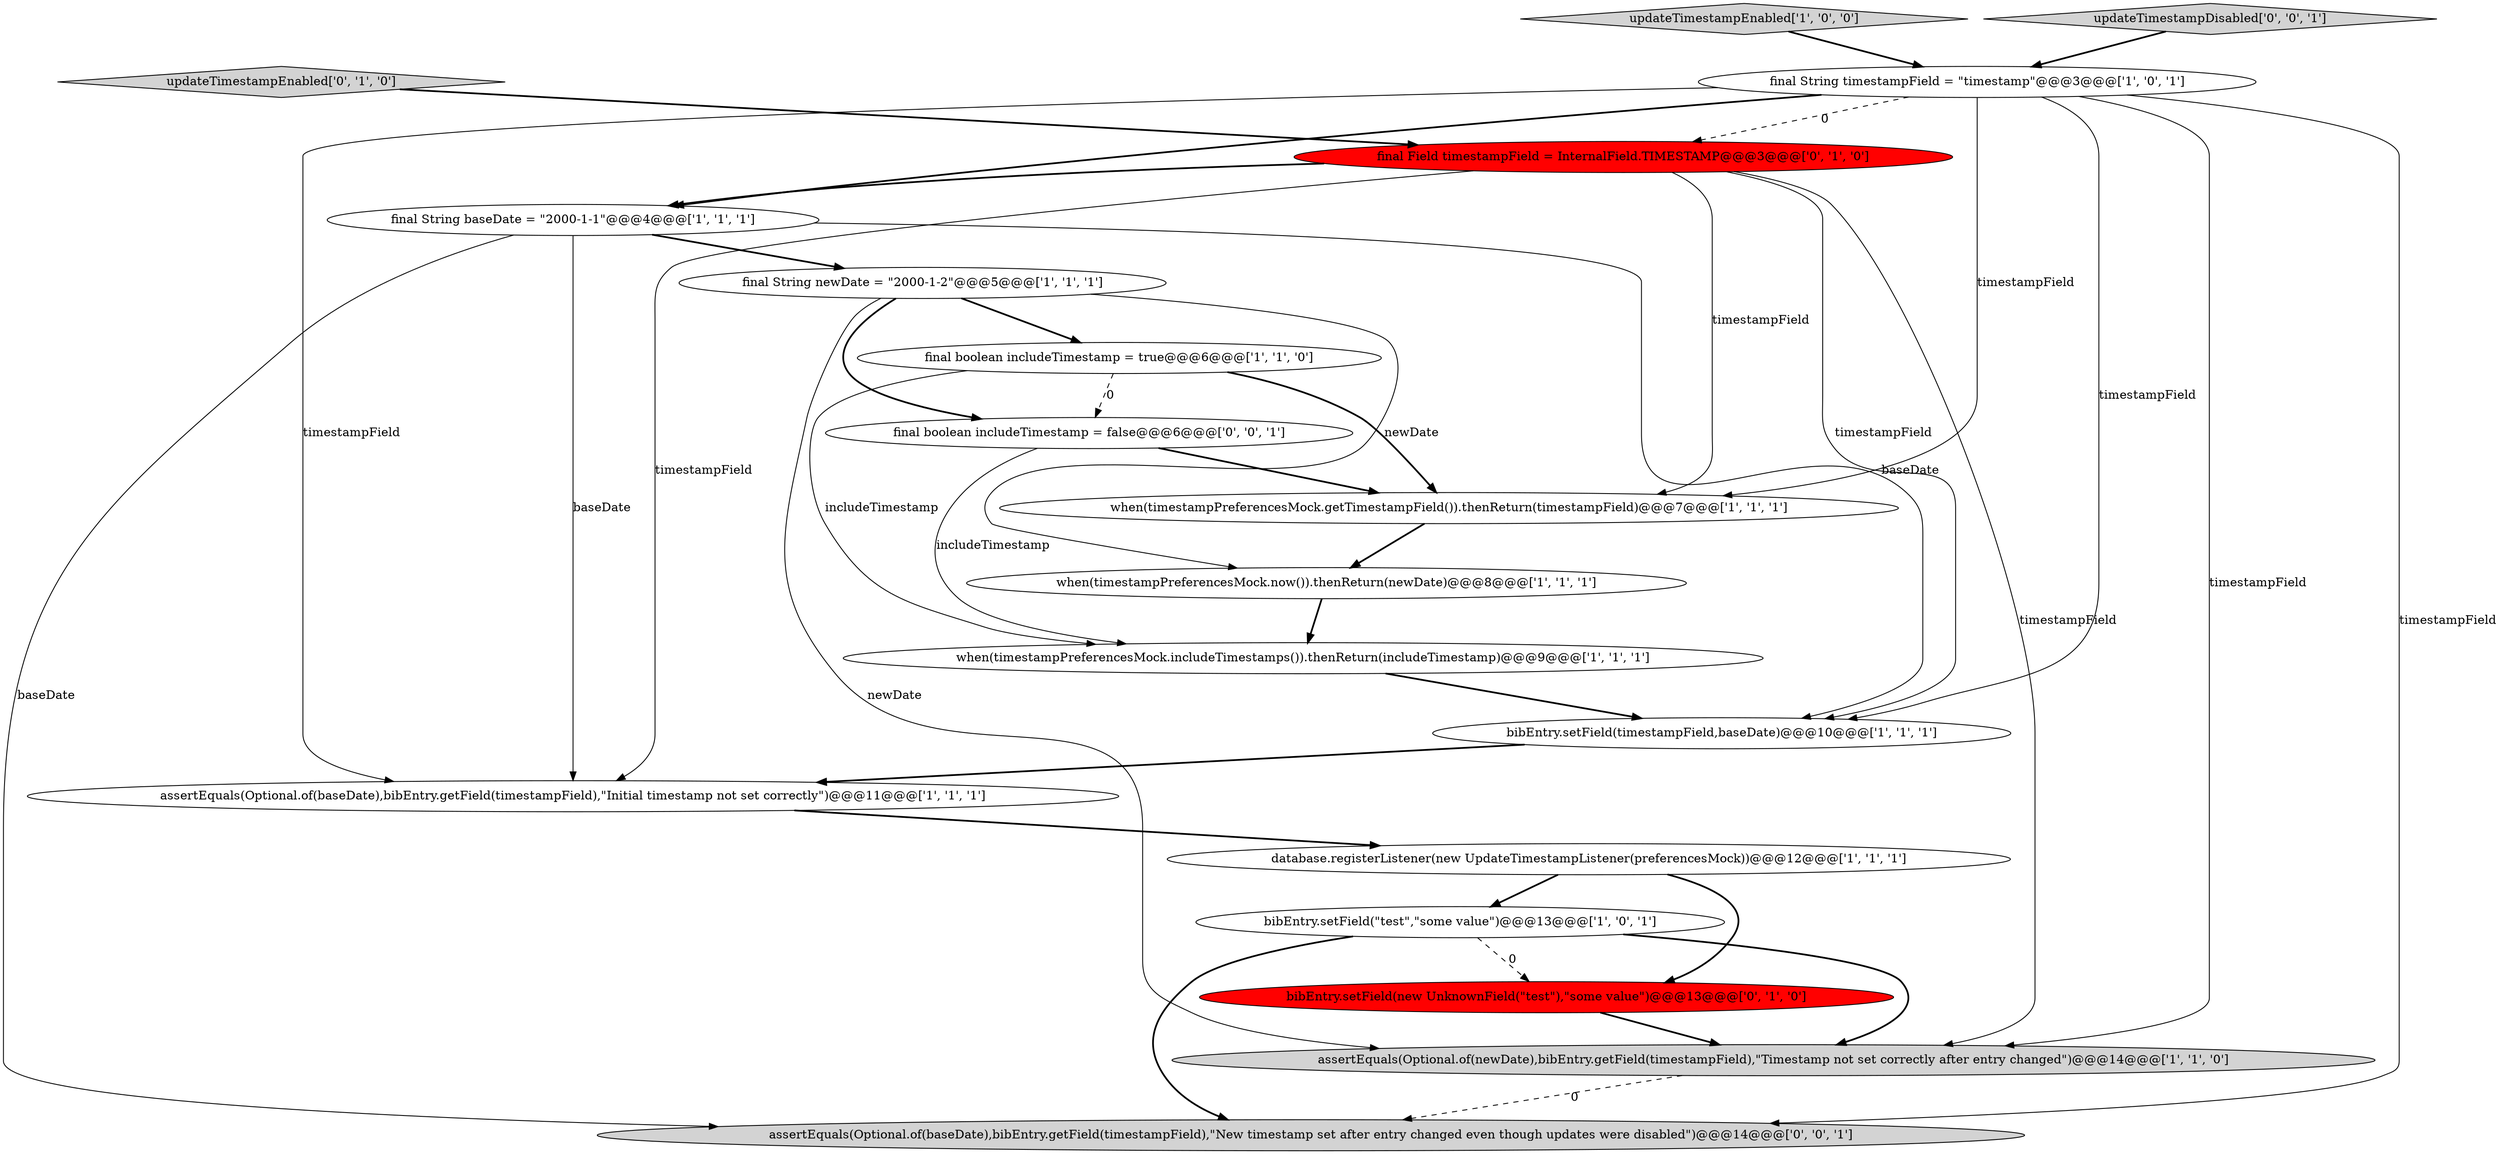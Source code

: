 digraph {
6 [style = filled, label = "assertEquals(Optional.of(newDate),bibEntry.getField(timestampField),\"Timestamp not set correctly after entry changed\")@@@14@@@['1', '1', '0']", fillcolor = lightgray, shape = ellipse image = "AAA0AAABBB1BBB"];
5 [style = filled, label = "database.registerListener(new UpdateTimestampListener(preferencesMock))@@@12@@@['1', '1', '1']", fillcolor = white, shape = ellipse image = "AAA0AAABBB1BBB"];
7 [style = filled, label = "final String baseDate = \"2000-1-1\"@@@4@@@['1', '1', '1']", fillcolor = white, shape = ellipse image = "AAA0AAABBB1BBB"];
4 [style = filled, label = "final String newDate = \"2000-1-2\"@@@5@@@['1', '1', '1']", fillcolor = white, shape = ellipse image = "AAA0AAABBB1BBB"];
8 [style = filled, label = "when(timestampPreferencesMock.getTimestampField()).thenReturn(timestampField)@@@7@@@['1', '1', '1']", fillcolor = white, shape = ellipse image = "AAA0AAABBB1BBB"];
9 [style = filled, label = "final String timestampField = \"timestamp\"@@@3@@@['1', '0', '1']", fillcolor = white, shape = ellipse image = "AAA0AAABBB1BBB"];
13 [style = filled, label = "bibEntry.setField(new UnknownField(\"test\"),\"some value\")@@@13@@@['0', '1', '0']", fillcolor = red, shape = ellipse image = "AAA1AAABBB2BBB"];
0 [style = filled, label = "when(timestampPreferencesMock.now()).thenReturn(newDate)@@@8@@@['1', '1', '1']", fillcolor = white, shape = ellipse image = "AAA0AAABBB1BBB"];
12 [style = filled, label = "updateTimestampEnabled['1', '0', '0']", fillcolor = lightgray, shape = diamond image = "AAA0AAABBB1BBB"];
17 [style = filled, label = "assertEquals(Optional.of(baseDate),bibEntry.getField(timestampField),\"New timestamp set after entry changed even though updates were disabled\")@@@14@@@['0', '0', '1']", fillcolor = lightgray, shape = ellipse image = "AAA0AAABBB3BBB"];
16 [style = filled, label = "updateTimestampDisabled['0', '0', '1']", fillcolor = lightgray, shape = diamond image = "AAA0AAABBB3BBB"];
1 [style = filled, label = "bibEntry.setField(\"test\",\"some value\")@@@13@@@['1', '0', '1']", fillcolor = white, shape = ellipse image = "AAA0AAABBB1BBB"];
15 [style = filled, label = "updateTimestampEnabled['0', '1', '0']", fillcolor = lightgray, shape = diamond image = "AAA0AAABBB2BBB"];
3 [style = filled, label = "bibEntry.setField(timestampField,baseDate)@@@10@@@['1', '1', '1']", fillcolor = white, shape = ellipse image = "AAA0AAABBB1BBB"];
18 [style = filled, label = "final boolean includeTimestamp = false@@@6@@@['0', '0', '1']", fillcolor = white, shape = ellipse image = "AAA0AAABBB3BBB"];
11 [style = filled, label = "final boolean includeTimestamp = true@@@6@@@['1', '1', '0']", fillcolor = white, shape = ellipse image = "AAA0AAABBB1BBB"];
2 [style = filled, label = "when(timestampPreferencesMock.includeTimestamps()).thenReturn(includeTimestamp)@@@9@@@['1', '1', '1']", fillcolor = white, shape = ellipse image = "AAA0AAABBB1BBB"];
10 [style = filled, label = "assertEquals(Optional.of(baseDate),bibEntry.getField(timestampField),\"Initial timestamp not set correctly\")@@@11@@@['1', '1', '1']", fillcolor = white, shape = ellipse image = "AAA0AAABBB1BBB"];
14 [style = filled, label = "final Field timestampField = InternalField.TIMESTAMP@@@3@@@['0', '1', '0']", fillcolor = red, shape = ellipse image = "AAA1AAABBB2BBB"];
9->8 [style = solid, label="timestampField"];
14->3 [style = solid, label="timestampField"];
9->6 [style = solid, label="timestampField"];
9->3 [style = solid, label="timestampField"];
15->14 [style = bold, label=""];
14->8 [style = solid, label="timestampField"];
2->3 [style = bold, label=""];
0->2 [style = bold, label=""];
4->0 [style = solid, label="newDate"];
4->18 [style = bold, label=""];
6->17 [style = dashed, label="0"];
7->4 [style = bold, label=""];
14->6 [style = solid, label="timestampField"];
11->2 [style = solid, label="includeTimestamp"];
9->7 [style = bold, label=""];
12->9 [style = bold, label=""];
4->6 [style = solid, label="newDate"];
1->17 [style = bold, label=""];
14->7 [style = bold, label=""];
14->10 [style = solid, label="timestampField"];
1->13 [style = dashed, label="0"];
8->0 [style = bold, label=""];
3->10 [style = bold, label=""];
5->1 [style = bold, label=""];
1->6 [style = bold, label=""];
9->14 [style = dashed, label="0"];
10->5 [style = bold, label=""];
9->10 [style = solid, label="timestampField"];
11->18 [style = dashed, label="0"];
5->13 [style = bold, label=""];
7->10 [style = solid, label="baseDate"];
7->17 [style = solid, label="baseDate"];
9->17 [style = solid, label="timestampField"];
11->8 [style = bold, label=""];
7->3 [style = solid, label="baseDate"];
18->8 [style = bold, label=""];
13->6 [style = bold, label=""];
4->11 [style = bold, label=""];
16->9 [style = bold, label=""];
18->2 [style = solid, label="includeTimestamp"];
}
